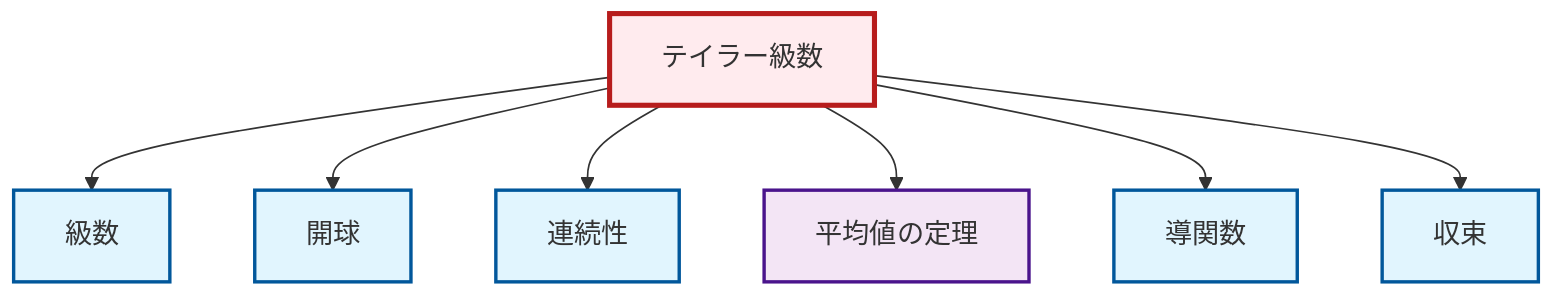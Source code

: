 graph TD
    classDef definition fill:#e1f5fe,stroke:#01579b,stroke-width:2px
    classDef theorem fill:#f3e5f5,stroke:#4a148c,stroke-width:2px
    classDef axiom fill:#fff3e0,stroke:#e65100,stroke-width:2px
    classDef example fill:#e8f5e9,stroke:#1b5e20,stroke-width:2px
    classDef current fill:#ffebee,stroke:#b71c1c,stroke-width:3px
    def-convergence["収束"]:::definition
    def-derivative["導関数"]:::definition
    thm-taylor-series["テイラー級数"]:::theorem
    def-open-ball["開球"]:::definition
    thm-mean-value["平均値の定理"]:::theorem
    def-continuity["連続性"]:::definition
    def-series["級数"]:::definition
    thm-taylor-series --> def-series
    thm-taylor-series --> def-open-ball
    thm-taylor-series --> def-continuity
    thm-taylor-series --> thm-mean-value
    thm-taylor-series --> def-derivative
    thm-taylor-series --> def-convergence
    class thm-taylor-series current